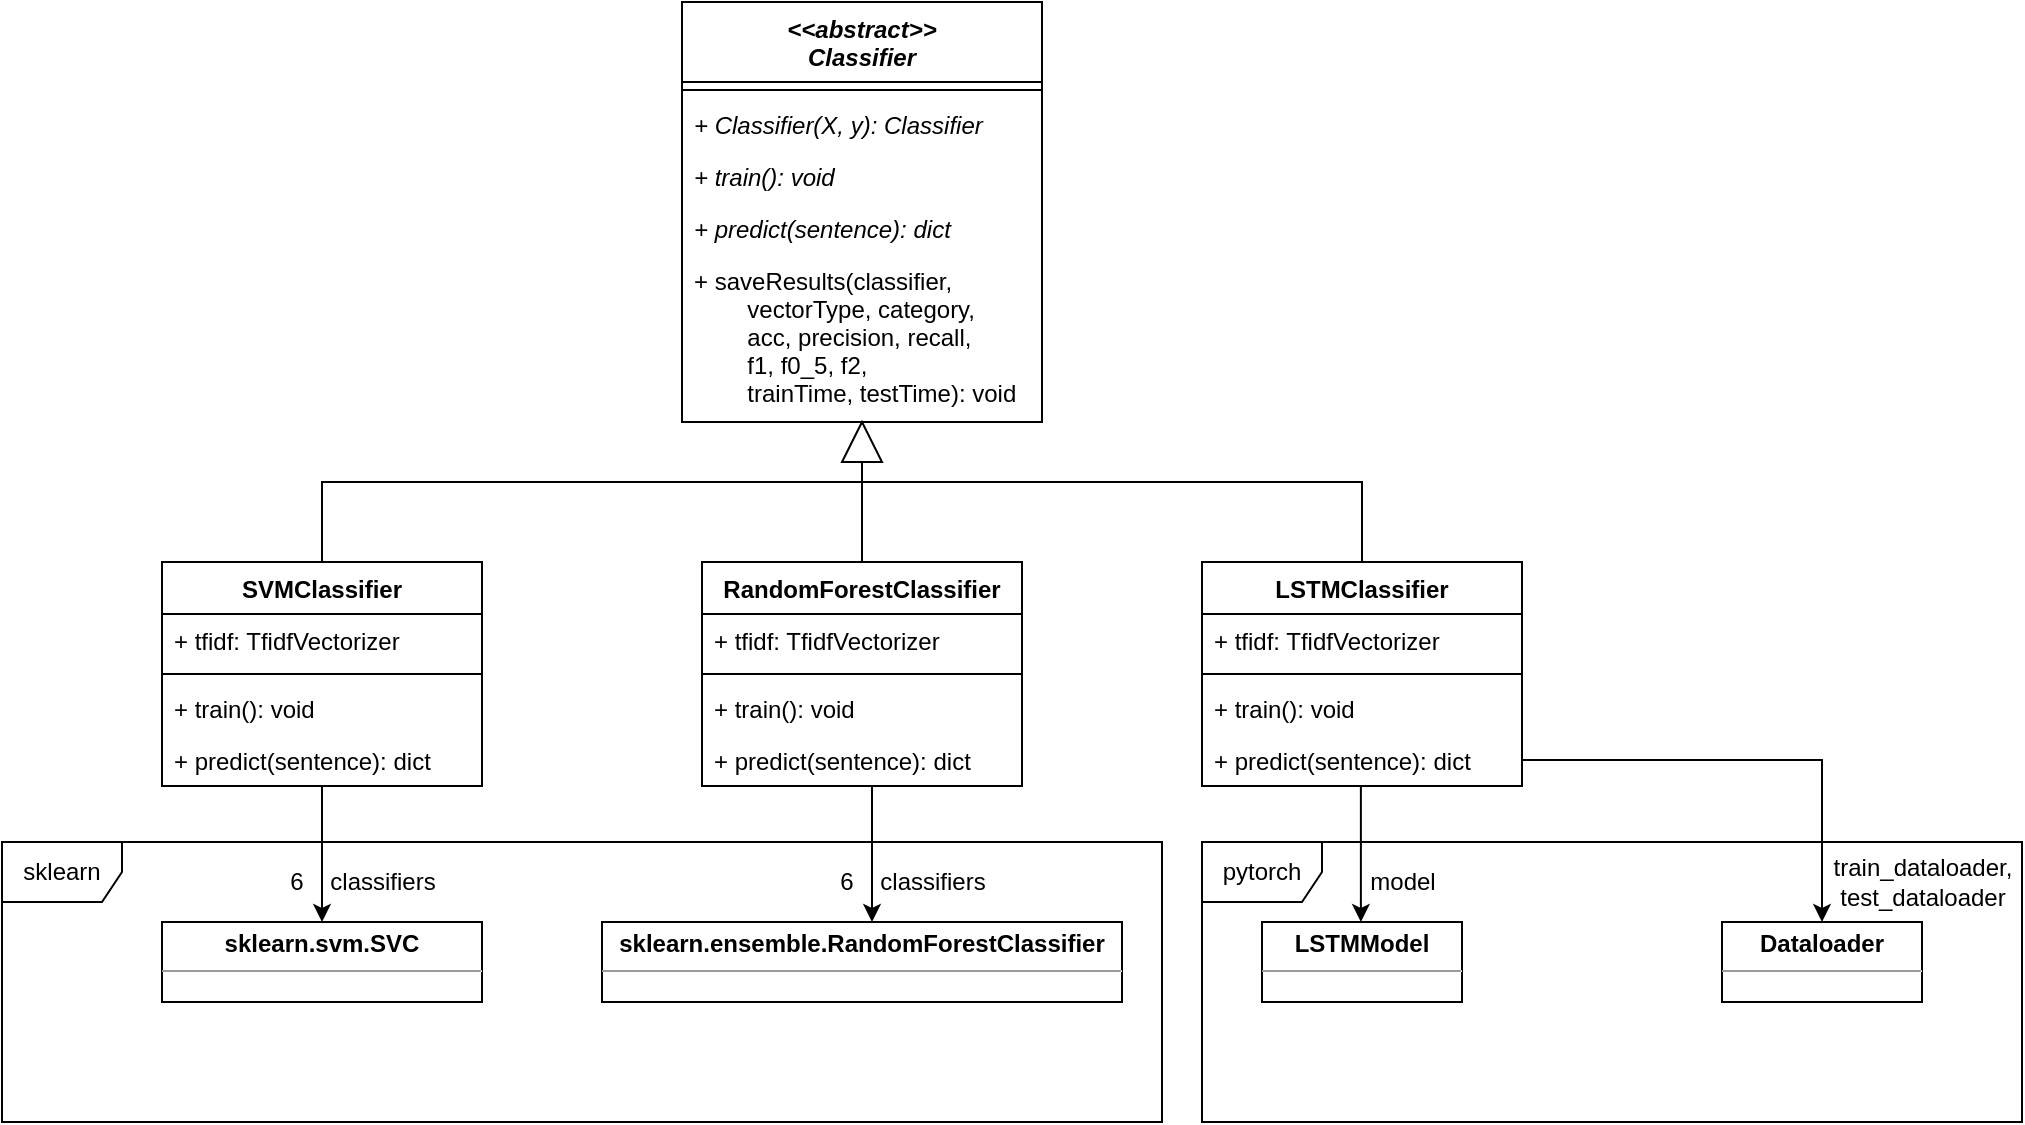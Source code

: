 <mxfile version="16.2.7" type="device"><diagram name="Page-1" id="9f46799a-70d6-7492-0946-bef42562c5a5"><mxGraphModel dx="2296" dy="852" grid="1" gridSize="10" guides="1" tooltips="1" connect="1" arrows="1" fold="1" page="1" pageScale="1" pageWidth="1100" pageHeight="850" background="none" math="0" shadow="0"><root><mxCell id="0"/><mxCell id="1" parent="0"/><mxCell id="GMO8etQz7UWFcrI--bWc-4" value="&lt;&lt;abstract&gt;&gt;&#xA;Classifier" style="swimlane;fontStyle=3;align=center;verticalAlign=top;childLayout=stackLayout;horizontal=1;startSize=40;horizontalStack=0;resizeParent=1;resizeParentMax=0;resizeLast=0;collapsible=1;marginBottom=0;" vertex="1" parent="1"><mxGeometry x="380" y="80" width="180" height="210" as="geometry"/></mxCell><mxCell id="GMO8etQz7UWFcrI--bWc-6" value="" style="line;strokeWidth=1;fillColor=none;align=left;verticalAlign=middle;spacingTop=-1;spacingLeft=3;spacingRight=3;rotatable=0;labelPosition=right;points=[];portConstraint=eastwest;" vertex="1" parent="GMO8etQz7UWFcrI--bWc-4"><mxGeometry y="40" width="180" height="8" as="geometry"/></mxCell><mxCell id="GMO8etQz7UWFcrI--bWc-12" value="+ Classifier(X, y): Classifier" style="text;strokeColor=none;fillColor=none;align=left;verticalAlign=top;spacingLeft=4;spacingRight=4;overflow=hidden;rotatable=0;points=[[0,0.5],[1,0.5]];portConstraint=eastwest;fontStyle=2" vertex="1" parent="GMO8etQz7UWFcrI--bWc-4"><mxGeometry y="48" width="180" height="26" as="geometry"/></mxCell><mxCell id="GMO8etQz7UWFcrI--bWc-17" value="+ train(): void" style="text;strokeColor=none;fillColor=none;align=left;verticalAlign=top;spacingLeft=4;spacingRight=4;overflow=hidden;rotatable=0;points=[[0,0.5],[1,0.5]];portConstraint=eastwest;fontStyle=2" vertex="1" parent="GMO8etQz7UWFcrI--bWc-4"><mxGeometry y="74" width="180" height="26" as="geometry"/></mxCell><mxCell id="GMO8etQz7UWFcrI--bWc-18" value="+ predict(sentence): dict" style="text;strokeColor=none;fillColor=none;align=left;verticalAlign=top;spacingLeft=4;spacingRight=4;overflow=hidden;rotatable=0;points=[[0,0.5],[1,0.5]];portConstraint=eastwest;fontStyle=2" vertex="1" parent="GMO8etQz7UWFcrI--bWc-4"><mxGeometry y="100" width="180" height="26" as="geometry"/></mxCell><mxCell id="GMO8etQz7UWFcrI--bWc-19" value="+ saveResults(classifier, &#xA;        vectorType, category, &#xA;        acc, precision, recall, &#xA;        f1, f0_5, f2, &#xA;        trainTime, testTime): void" style="text;strokeColor=none;fillColor=none;align=left;verticalAlign=top;spacingLeft=4;spacingRight=4;overflow=hidden;rotatable=0;points=[[0,0.5],[1,0.5]];portConstraint=eastwest;" vertex="1" parent="GMO8etQz7UWFcrI--bWc-4"><mxGeometry y="126" width="180" height="84" as="geometry"/></mxCell><mxCell id="GMO8etQz7UWFcrI--bWc-78" value="" style="edgeStyle=none;rounded=0;orthogonalLoop=1;jettySize=auto;html=1;" edge="1" parent="1" source="GMO8etQz7UWFcrI--bWc-27" target="GMO8etQz7UWFcrI--bWc-48"><mxGeometry relative="1" as="geometry"/></mxCell><mxCell id="GMO8etQz7UWFcrI--bWc-27" value="SVMClassifier" style="swimlane;fontStyle=1;align=center;verticalAlign=top;childLayout=stackLayout;horizontal=1;startSize=26;horizontalStack=0;resizeParent=1;resizeParentMax=0;resizeLast=0;collapsible=1;marginBottom=0;" vertex="1" parent="1"><mxGeometry x="120" y="360" width="160" height="112" as="geometry"/></mxCell><mxCell id="GMO8etQz7UWFcrI--bWc-28" value="+ tfidf: TfidfVectorizer" style="text;strokeColor=none;fillColor=none;align=left;verticalAlign=top;spacingLeft=4;spacingRight=4;overflow=hidden;rotatable=0;points=[[0,0.5],[1,0.5]];portConstraint=eastwest;" vertex="1" parent="GMO8etQz7UWFcrI--bWc-27"><mxGeometry y="26" width="160" height="26" as="geometry"/></mxCell><mxCell id="GMO8etQz7UWFcrI--bWc-29" value="" style="line;strokeWidth=1;fillColor=none;align=left;verticalAlign=middle;spacingTop=-1;spacingLeft=3;spacingRight=3;rotatable=0;labelPosition=right;points=[];portConstraint=eastwest;" vertex="1" parent="GMO8etQz7UWFcrI--bWc-27"><mxGeometry y="52" width="160" height="8" as="geometry"/></mxCell><mxCell id="GMO8etQz7UWFcrI--bWc-30" value="+ train(): void" style="text;strokeColor=none;fillColor=none;align=left;verticalAlign=top;spacingLeft=4;spacingRight=4;overflow=hidden;rotatable=0;points=[[0,0.5],[1,0.5]];portConstraint=eastwest;" vertex="1" parent="GMO8etQz7UWFcrI--bWc-27"><mxGeometry y="60" width="160" height="26" as="geometry"/></mxCell><mxCell id="GMO8etQz7UWFcrI--bWc-37" value="+ predict(sentence): dict" style="text;strokeColor=none;fillColor=none;align=left;verticalAlign=top;spacingLeft=4;spacingRight=4;overflow=hidden;rotatable=0;points=[[0,0.5],[1,0.5]];portConstraint=eastwest;" vertex="1" parent="GMO8etQz7UWFcrI--bWc-27"><mxGeometry y="86" width="160" height="26" as="geometry"/></mxCell><mxCell id="GMO8etQz7UWFcrI--bWc-38" value="RandomForestClassifier" style="swimlane;fontStyle=1;align=center;verticalAlign=top;childLayout=stackLayout;horizontal=1;startSize=26;horizontalStack=0;resizeParent=1;resizeParentMax=0;resizeLast=0;collapsible=1;marginBottom=0;" vertex="1" parent="1"><mxGeometry x="390" y="360" width="160" height="112" as="geometry"/></mxCell><mxCell id="GMO8etQz7UWFcrI--bWc-39" value="+ tfidf: TfidfVectorizer" style="text;strokeColor=none;fillColor=none;align=left;verticalAlign=top;spacingLeft=4;spacingRight=4;overflow=hidden;rotatable=0;points=[[0,0.5],[1,0.5]];portConstraint=eastwest;" vertex="1" parent="GMO8etQz7UWFcrI--bWc-38"><mxGeometry y="26" width="160" height="26" as="geometry"/></mxCell><mxCell id="GMO8etQz7UWFcrI--bWc-40" value="" style="line;strokeWidth=1;fillColor=none;align=left;verticalAlign=middle;spacingTop=-1;spacingLeft=3;spacingRight=3;rotatable=0;labelPosition=right;points=[];portConstraint=eastwest;" vertex="1" parent="GMO8etQz7UWFcrI--bWc-38"><mxGeometry y="52" width="160" height="8" as="geometry"/></mxCell><mxCell id="GMO8etQz7UWFcrI--bWc-41" value="+ train(): void" style="text;strokeColor=none;fillColor=none;align=left;verticalAlign=top;spacingLeft=4;spacingRight=4;overflow=hidden;rotatable=0;points=[[0,0.5],[1,0.5]];portConstraint=eastwest;" vertex="1" parent="GMO8etQz7UWFcrI--bWc-38"><mxGeometry y="60" width="160" height="26" as="geometry"/></mxCell><mxCell id="GMO8etQz7UWFcrI--bWc-42" value="+ predict(sentence): dict" style="text;strokeColor=none;fillColor=none;align=left;verticalAlign=top;spacingLeft=4;spacingRight=4;overflow=hidden;rotatable=0;points=[[0,0.5],[1,0.5]];portConstraint=eastwest;" vertex="1" parent="GMO8etQz7UWFcrI--bWc-38"><mxGeometry y="86" width="160" height="26" as="geometry"/></mxCell><mxCell id="GMO8etQz7UWFcrI--bWc-43" value="LSTMClassifier" style="swimlane;fontStyle=1;align=center;verticalAlign=top;childLayout=stackLayout;horizontal=1;startSize=26;horizontalStack=0;resizeParent=1;resizeParentMax=0;resizeLast=0;collapsible=1;marginBottom=0;" vertex="1" parent="1"><mxGeometry x="640" y="360" width="160" height="112" as="geometry"/></mxCell><mxCell id="GMO8etQz7UWFcrI--bWc-44" value="+ tfidf: TfidfVectorizer" style="text;strokeColor=none;fillColor=none;align=left;verticalAlign=top;spacingLeft=4;spacingRight=4;overflow=hidden;rotatable=0;points=[[0,0.5],[1,0.5]];portConstraint=eastwest;" vertex="1" parent="GMO8etQz7UWFcrI--bWc-43"><mxGeometry y="26" width="160" height="26" as="geometry"/></mxCell><mxCell id="GMO8etQz7UWFcrI--bWc-45" value="" style="line;strokeWidth=1;fillColor=none;align=left;verticalAlign=middle;spacingTop=-1;spacingLeft=3;spacingRight=3;rotatable=0;labelPosition=right;points=[];portConstraint=eastwest;" vertex="1" parent="GMO8etQz7UWFcrI--bWc-43"><mxGeometry y="52" width="160" height="8" as="geometry"/></mxCell><mxCell id="GMO8etQz7UWFcrI--bWc-46" value="+ train(): void" style="text;strokeColor=none;fillColor=none;align=left;verticalAlign=top;spacingLeft=4;spacingRight=4;overflow=hidden;rotatable=0;points=[[0,0.5],[1,0.5]];portConstraint=eastwest;" vertex="1" parent="GMO8etQz7UWFcrI--bWc-43"><mxGeometry y="60" width="160" height="26" as="geometry"/></mxCell><mxCell id="GMO8etQz7UWFcrI--bWc-47" value="+ predict(sentence): dict" style="text;strokeColor=none;fillColor=none;align=left;verticalAlign=top;spacingLeft=4;spacingRight=4;overflow=hidden;rotatable=0;points=[[0,0.5],[1,0.5]];portConstraint=eastwest;" vertex="1" parent="GMO8etQz7UWFcrI--bWc-43"><mxGeometry y="86" width="160" height="26" as="geometry"/></mxCell><mxCell id="GMO8etQz7UWFcrI--bWc-48" value="&lt;p style=&quot;margin: 0px ; margin-top: 4px ; text-align: center&quot;&gt;&lt;b&gt;sklearn.svm.SVC&lt;/b&gt;&lt;/p&gt;&lt;hr size=&quot;1&quot;&gt;&lt;div style=&quot;height: 2px&quot;&gt;&lt;/div&gt;" style="verticalAlign=top;align=left;overflow=fill;fontSize=12;fontFamily=Helvetica;html=1;" vertex="1" parent="1"><mxGeometry x="120" y="540" width="160" height="40" as="geometry"/></mxCell><mxCell id="GMO8etQz7UWFcrI--bWc-49" value="&lt;p style=&quot;margin: 0px ; margin-top: 4px ; text-align: center&quot;&gt;&lt;b&gt;sklearn.ensemble.RandomForestClassifier&lt;/b&gt;&lt;/p&gt;&lt;hr size=&quot;1&quot;&gt;&lt;div style=&quot;height: 2px&quot;&gt;&lt;/div&gt;" style="verticalAlign=top;align=left;overflow=fill;fontSize=12;fontFamily=Helvetica;html=1;" vertex="1" parent="1"><mxGeometry x="340" y="540" width="260" height="40" as="geometry"/></mxCell><mxCell id="GMO8etQz7UWFcrI--bWc-51" value="&lt;p style=&quot;margin: 0px ; margin-top: 4px ; text-align: center&quot;&gt;&lt;b&gt;LSTMModel&lt;/b&gt;&lt;br&gt;&lt;/p&gt;&lt;hr size=&quot;1&quot;&gt;" style="verticalAlign=top;align=left;overflow=fill;fontSize=12;fontFamily=Helvetica;html=1;" vertex="1" parent="1"><mxGeometry x="670" y="540" width="100" height="40" as="geometry"/></mxCell><mxCell id="GMO8etQz7UWFcrI--bWc-60" value="" style="triangle;whiteSpace=wrap;html=1;rotation=-90;" vertex="1" parent="1"><mxGeometry x="460" y="290" width="20" height="20" as="geometry"/></mxCell><mxCell id="GMO8etQz7UWFcrI--bWc-64" value="&lt;p style=&quot;margin: 0px ; margin-top: 4px ; text-align: center&quot;&gt;&lt;b&gt;Dataloader&lt;/b&gt;&lt;br&gt;&lt;/p&gt;&lt;hr size=&quot;1&quot;&gt;" style="verticalAlign=top;align=left;overflow=fill;fontSize=12;fontFamily=Helvetica;html=1;" vertex="1" parent="1"><mxGeometry x="900" y="540" width="100" height="40" as="geometry"/></mxCell><mxCell id="GMO8etQz7UWFcrI--bWc-71" value="" style="endArrow=none;html=1;rounded=0;exitX=0;exitY=0.5;exitDx=0;exitDy=0;entryX=0.5;entryY=0;entryDx=0;entryDy=0;" edge="1" parent="1" source="GMO8etQz7UWFcrI--bWc-60" target="GMO8etQz7UWFcrI--bWc-38"><mxGeometry width="50" height="50" relative="1" as="geometry"><mxPoint x="530" y="380" as="sourcePoint"/><mxPoint x="580" y="330" as="targetPoint"/></mxGeometry></mxCell><mxCell id="GMO8etQz7UWFcrI--bWc-72" value="" style="endArrow=none;html=1;rounded=0;exitX=0.5;exitY=0;exitDx=0;exitDy=0;" edge="1" parent="1" source="GMO8etQz7UWFcrI--bWc-27"><mxGeometry width="50" height="50" relative="1" as="geometry"><mxPoint x="530" y="380" as="sourcePoint"/><mxPoint x="470" y="320" as="targetPoint"/><Array as="points"><mxPoint x="200" y="320"/></Array></mxGeometry></mxCell><mxCell id="GMO8etQz7UWFcrI--bWc-73" value="" style="endArrow=none;html=1;rounded=0;exitX=0.5;exitY=0;exitDx=0;exitDy=0;" edge="1" parent="1" source="GMO8etQz7UWFcrI--bWc-43"><mxGeometry width="50" height="50" relative="1" as="geometry"><mxPoint x="210" y="370" as="sourcePoint"/><mxPoint x="470" y="320" as="targetPoint"/><Array as="points"><mxPoint x="720" y="320"/></Array></mxGeometry></mxCell><mxCell id="GMO8etQz7UWFcrI--bWc-81" value="6 &amp;nbsp;&amp;nbsp; classifiers" style="text;html=1;align=center;verticalAlign=middle;resizable=0;points=[];autosize=1;strokeColor=none;fillColor=none;" vertex="1" parent="1"><mxGeometry x="175" y="510" width="90" height="20" as="geometry"/></mxCell><mxCell id="GMO8etQz7UWFcrI--bWc-82" value="" style="edgeStyle=none;rounded=0;orthogonalLoop=1;jettySize=auto;html=1;" edge="1" parent="1"><mxGeometry relative="1" as="geometry"><mxPoint x="475" y="472.0" as="sourcePoint"/><mxPoint x="475" y="540" as="targetPoint"/></mxGeometry></mxCell><mxCell id="GMO8etQz7UWFcrI--bWc-83" value="6 &amp;nbsp;&amp;nbsp; classifiers" style="text;html=1;align=center;verticalAlign=middle;resizable=0;points=[];autosize=1;strokeColor=none;fillColor=none;" vertex="1" parent="1"><mxGeometry x="450" y="510" width="90" height="20" as="geometry"/></mxCell><mxCell id="GMO8etQz7UWFcrI--bWc-84" value="" style="edgeStyle=none;rounded=0;orthogonalLoop=1;jettySize=auto;html=1;" edge="1" parent="1"><mxGeometry relative="1" as="geometry"><mxPoint x="719.44" y="472.0" as="sourcePoint"/><mxPoint x="719.44" y="540" as="targetPoint"/></mxGeometry></mxCell><mxCell id="GMO8etQz7UWFcrI--bWc-86" value="model" style="text;html=1;align=center;verticalAlign=middle;resizable=0;points=[];autosize=1;strokeColor=none;fillColor=none;" vertex="1" parent="1"><mxGeometry x="715" y="510" width="50" height="20" as="geometry"/></mxCell><mxCell id="GMO8etQz7UWFcrI--bWc-87" value="" style="edgeStyle=none;rounded=0;orthogonalLoop=1;jettySize=auto;html=1;exitX=1;exitY=0.5;exitDx=0;exitDy=0;entryX=0.5;entryY=0;entryDx=0;entryDy=0;" edge="1" parent="1" source="GMO8etQz7UWFcrI--bWc-47" target="GMO8etQz7UWFcrI--bWc-64"><mxGeometry relative="1" as="geometry"><mxPoint x="729.44" y="482.0" as="sourcePoint"/><mxPoint x="729.44" y="550" as="targetPoint"/><Array as="points"><mxPoint x="950" y="459"/></Array></mxGeometry></mxCell><mxCell id="GMO8etQz7UWFcrI--bWc-88" value="train_dataloader,&lt;br&gt; test_dataloader" style="text;html=1;align=center;verticalAlign=middle;resizable=0;points=[];autosize=1;strokeColor=none;fillColor=none;" vertex="1" parent="1"><mxGeometry x="950" y="505" width="100" height="30" as="geometry"/></mxCell><mxCell id="GMO8etQz7UWFcrI--bWc-89" value="sklearn" style="shape=umlFrame;whiteSpace=wrap;html=1;" vertex="1" parent="1"><mxGeometry x="40" y="500" width="580" height="140" as="geometry"/></mxCell><mxCell id="GMO8etQz7UWFcrI--bWc-91" value="pytorch" style="shape=umlFrame;whiteSpace=wrap;html=1;" vertex="1" parent="1"><mxGeometry x="640" y="500" width="410" height="140" as="geometry"/></mxCell></root></mxGraphModel></diagram></mxfile>